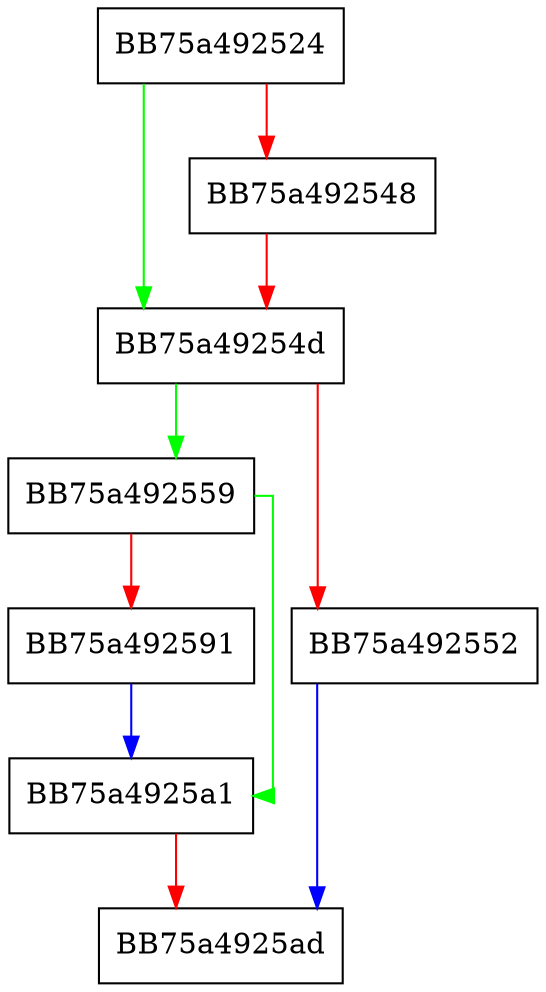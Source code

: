 digraph FindDetection {
  node [shape="box"];
  graph [splines=ortho];
  BB75a492524 -> BB75a49254d [color="green"];
  BB75a492524 -> BB75a492548 [color="red"];
  BB75a492548 -> BB75a49254d [color="red"];
  BB75a49254d -> BB75a492559 [color="green"];
  BB75a49254d -> BB75a492552 [color="red"];
  BB75a492552 -> BB75a4925ad [color="blue"];
  BB75a492559 -> BB75a4925a1 [color="green"];
  BB75a492559 -> BB75a492591 [color="red"];
  BB75a492591 -> BB75a4925a1 [color="blue"];
  BB75a4925a1 -> BB75a4925ad [color="red"];
}